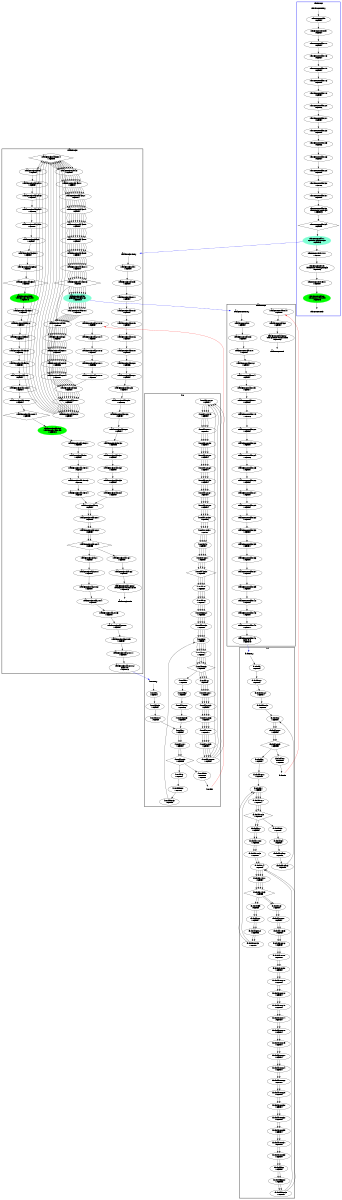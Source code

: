 digraph "CFG" {
fontsize=10;
orientation="portrait";
rankdir="TB";
size="10,8";
fwd__bb2 [fontsize=10, label="\"fwd__bb2\"\nWCET=4", width="0.01"];
fwd__bb11 [fontsize=10, label="\"fwd__bb11\"\nWCET=4", width="0.01"];
fwd__bb59 [fontsize=10, label="\"fwd__bb59\"\nWCET=0", width="0.01"];
fwd__bb63 [fontsize=10, label="\"fwd__bb63\"\nWCET=0", width="0.01"];
fwd__bb__13 [fontsize=10, label="\"fwd__bb__13\"\nWCET=0", width="0.01"];
fwd__bb [fontsize=10, label="\"fwd__bb\"\nWCET=4", width="0.01"];
fwd__bb18__18 [fontsize=10, label="\"fwd__bb18__18\"\nWCET=4", width="0.01"];
fwd__bb64 [fontsize=10, label="\"fwd__bb64\"\nWCET=4", width="0.01"];
fwd__bb__7 [fontsize=10, label="\"fwd__bb__7\"\nWCET=4", width="0.01"];
fwd__bb6__1 [fontsize=10, label="\"fwd__bb6__1\"\nWCET=0", width="0.01"];
fwd__bb56__3 [fontsize=10, label="\"fwd__bb56__3\"\nWCET=0", width="0.01"];
fwd__bb2__1 [fontsize=10, label="\"fwd__bb2__1\"\nWCET=4", width="0.01"];
fwd__bb7__1 [fontsize=10, label="\"fwd__bb7__1\"\nWCET=4", width="0.01"];
fwd__bb60__3 [fontsize=10, label="\"fwd__bb60__3\"\nWCET=0", width="0.01"];
fwd__bb64__2 [fontsize=10, label="\"fwd__bb64__2\"\nWCET=6", width="0.01"];
fwd__bb18__37 [fontsize=10, label="\"fwd__bb18__37\"\nWCET=17", width="0.01"];
fwd__bb18__38 [fontsize=10, label="\"fwd__bb18__38\"\nWCET=0", width="0.01"];
fwd__bb18__1 [fontsize=10, label="\"fwd__bb18__1\"\nWCET=4", width="0.01"];
fwd__bb18__12 [fontsize=10, label="\"fwd__bb18__12\"\nWCET=4", width="0.01"];
fwd__bb56 [fontsize=10, label="\"fwd__bb56\"\nWCET=4", width="0.01"];
fwd__bb18__26 [fontsize=10, label="\"fwd__bb18__26\"\nWCET=17", width="0.01"];
fwd__bb18__10 [fontsize=10, label="\"fwd__bb18__10\"\nWCET=4", width="0.01"];
fwd__bb18__21 [fontsize=10, label="\"fwd__bb18__21\"\nWCET=4", width="0.01"];
fwd__bb6 [fontsize=10, label="\"fwd__bb6\"\nWCET=4", width="0.01"];
fwd__bb18__29 [fontsize=10, label="\"fwd__bb18__29\"\nWCET=4", width="0.01"];
fwd__bb18__32 [fontsize=10, label="\"fwd__bb18__32\"\nWCET=4", width="0.01"];
fwd__bb18__6 [fontsize=10, label="\"fwd__bb18__6\"\nWCET=4", width="0.01"];
fwd__bb18__35 [fontsize=10, label="\"fwd__bb18__35\"\nWCET=4", width="0.01"];
fwd__bb14 [fontsize=10, label="\"fwd__bb14\"\nWCET=4", width="0.01"];
fwd__bb18__30 [fontsize=10, label="\"fwd__bb18__30\"\nWCET=4", width="0.01"];
fwd__bb67 [fontsize=10, label="\"fwd__bb67\"\nRETURN\nWCET=0", width="0.01"];
fwd_exit [color="white", fontsize=10, label="fwd_exit", width="0.01"];
fwd__bb11__2 [fontsize=10, label="\"fwd__bb11__2\"\nWCET=6", width="0.01"];
fwd__bb18__3 [fontsize=10, label="\"fwd__bb18__3\"\nWCET=4", width="0.01"];
fwd__bb18__24 [fontsize=10, label="\"fwd__bb18__24\"\nWCET=4", width="0.01"];
fwd__bb18 [fontsize=10, label="\"fwd__bb18\"\nWCET=4", width="0.01"];
fwd__bb__12 [fontsize=10, label="\"fwd__bb__12\"\nWCET=4", width="0.01"];
fwd__bb7__3 [fontsize=10, label="\"fwd__bb7__3\"\nWCET=5", shape=diamond, width="0.01"];
fwd__bb18__9 [fontsize=10, label="\"fwd__bb18__9\"\nWCET=4", width="0.01"];
fwd__bb14__3 [fontsize=10, label="\"fwd__bb14__3\"\nWCET=5", shape=diamond, width="0.01"];
fwd__bb18__17 [fontsize=10, label="\"fwd__bb18__17\"\nWCET=17", width="0.01"];
fwd__bb56__2 [fontsize=10, label="\"fwd__bb56__2\"\nWCET=6", width="0.01"];
fwd__bb64__3 [fontsize=10, label="\"fwd__bb64__3\"\nWCET=0", width="0.01"];
fwd__bb7 [fontsize=10, label="\"fwd__bb7\"\nWCET=4", width="0.01"];
fwd_entry [color="white", fontsize=10, height="0.01", label="fwd_entry", width="0.01"];
fwd__bb18__19 [fontsize=10, label="\"fwd__bb18__19\"\nWCET=4", width="0.01"];
fwd__bb11__3 [fontsize=10, label="\"fwd__bb11__3\"\nWCET=0", width="0.01"];
fwd__bb60 [fontsize=10, label="\"fwd__bb60\"\nWCET=4", width="0.01"];
fwd__bb60__2 [fontsize=10, label="\"fwd__bb60__2\"\nWCET=6", width="0.01"];
fwd__bb18__15 [fontsize=10, label="\"fwd__bb18__15\"\nWCET=4", width="0.01"];
fwd__bb18__8 [fontsize=10, label="\"fwd__bb18__8\"\nWCET=17", width="0.01"];
fwd__bb2__3 [fontsize=10, label="\"fwd__bb2__3\"\nWCET=5", shape=diamond, width="0.01"];
fwd__bb14__1 [fontsize=10, label="\"fwd__bb14__1\"\nWCET=4", width="0.01"];
_taskFunc3___bb156 [color=green, fontsize=10, label="_taskFunc3___bb156\n(_taskFunc3_)taskwait\nWCET=13", style=filled, width="0.01"];
_taskFunc3___bb21__17 [fontsize=10, label="\"_taskFunc3___bb21__17\"\nWCET=6", width="0.01"];
_taskFunc3___bb157__1 [fontsize=10, label="\"_taskFunc3___bb157__1\"\nWCET=4", width="0.01"];
_taskFunc3___bb100__2 [fontsize=10, label="\"_taskFunc3___bb100__2\"\nWCET=4", width="0.01"];
_taskFunc3___bb38__4 [fontsize=10, label="\"_taskFunc3___bb38__4\"\nWCET=5", shape=diamond, width="0.01"];
_taskFunc3___bb43__5 [fontsize=10, label="\"_taskFunc3___bb43__5\"\nWCET=4", width="0.01"];
_taskFunc3___bb38__2 [fontsize=10, label="\"_taskFunc3___bb38__2\"\nWCET=4", width="0.01"];
_taskFunc3___bb95__2 [fontsize=10, label="\"_taskFunc3___bb95__2\"\nWCET=4", width="0.01"];
_taskFunc3___bb__34 [fontsize=10, label="\"_taskFunc3___bb__34\"\nWCET=0", width="0.01"];
_taskFunc3___bb43__13 [fontsize=10, label="\"_taskFunc3___bb43__13\"\nWCET=5", shape=diamond, width="0.01"];
_taskFunc3___bb64__3 [fontsize=10, label="\"_taskFunc3___bb64__3\"\nWCET=4", width="0.01"];
_taskFunc3___bb162__2 [fontsize=10, label="_taskFunc3___bb162__2\n(_taskFunc3_)taskenv_free\nWCET=13", width="0.01"];
_taskFunc3___bb100 [fontsize=10, label="\"_taskFunc3___bb100\"\nWCET=4", width="0.01"];
_taskFunc3___bb43__11 [fontsize=10, label="\"_taskFunc3___bb43__11\"\nWCET=17", width="0.01"];
_taskFunc3___bb__18 [fontsize=10, label="\"_taskFunc3___bb__18\"\nWCET=4", width="0.01"];
_taskFunc3___bb__15 [fontsize=10, label="\"_taskFunc3___bb__15\"\nWCET=4", width="0.01"];
_taskFunc3__entry [color="white", fontsize=10, height="0.01", label="_taskFunc3__entry", width="0.01"];
_taskFunc3___bb16 [fontsize=10, label="\"_taskFunc3___bb16\"\nWCET=4", width="0.01"];
_taskFunc3___bb57 [color=aquamarine, fontsize=10, label="_taskFunc3___bb57\nCREATE _taskFunc0_\nWCET=13", style=filled, width="0.01"];
_taskFunc3___bb43__2 [fontsize=10, label="\"_taskFunc3___bb43__2\"\nWCET=4", width="0.01"];
_taskFunc3___bb__9 [fontsize=10, label="\"_taskFunc3___bb__9\"\nWCET=4", width="0.01"];
_taskFunc3___bb21__8 [fontsize=10, label="\"_taskFunc3___bb21__8\"\nWCET=4", width="0.01"];
_taskFunc3___bb69__1 [fontsize=10, label="\"_taskFunc3___bb69__1\"\nWCET=4", width="0.01"];
_taskFunc3___bb21__1 [fontsize=10, label="\"_taskFunc3___bb21__1\"\nWCET=4", width="0.01"];
_taskFunc3___bb16__1 [fontsize=10, label="\"_taskFunc3___bb16__1\"\nWCET=4", width="0.01"];
_taskFunc3___bb100__1 [fontsize=10, label="\"_taskFunc3___bb100__1\"\nWCET=4", width="0.01"];
_taskFunc3___bb [fontsize=10, label="\"_taskFunc3___bb\"\nWCET=4", width="0.01"];
_taskFunc3___bb60__3 [fontsize=10, label="\"_taskFunc3___bb60__3\"\nWCET=6", width="0.01"];
_taskFunc3___bb157__3 [fontsize=10, label="\"_taskFunc3___bb157__3\"\nWCET=6", width="0.01"];
_taskFunc3___bb95__1 [fontsize=10, label="\"_taskFunc3___bb95__1\"\nWCET=4", width="0.01"];
_taskFunc3___bb__32 [fontsize=10, label="\"_taskFunc3___bb__32\"\nWCET=4", width="0.01"];
_taskFunc3___bb156__1 [fontsize=10, label="\"_taskFunc3___bb156__1\"\nWCET=0", width="0.01"];
_taskFunc3___bb__30 [fontsize=10, label="\"_taskFunc3___bb__30\"\nWCET=6", width="0.01"];
_taskFunc3___bb__25 [fontsize=10, label="\"_taskFunc3___bb__25\"\nWCET=6", width="0.01"];
_taskFunc3___bb21__12 [fontsize=10, label="_taskFunc3___bb21__12\nCALL lu0\nWCET=13", width="0.01"];
_taskFunc3___bb69 [fontsize=10, label="\"_taskFunc3___bb69\"\nWCET=4", width="0.01"];
_taskFunc3___bb16__2 [fontsize=10, label="\"_taskFunc3___bb16__2\"\nWCET=4", width="0.01"];
_taskFunc3___bb__11 [fontsize=10, label="\"_taskFunc3___bb__11\"\nWCET=4", width="0.01"];
_taskFunc3___bb__16 [fontsize=10, label="\"_taskFunc3___bb__16\"\nWCET=4", width="0.01"];
_taskFunc3___bb43__1 [fontsize=10, label="\"_taskFunc3___bb43__1\"\nWCET=4", width="0.01"];
_taskFunc3___bb43__9 [fontsize=10, label="\"_taskFunc3___bb43__9\"\nWCET=4", width="0.01"];
_taskFunc3__exit [color="white", fontsize=10, label="_taskFunc3__exit", width="0.01"];
_taskFunc3___bb60__4 [fontsize=10, label="\"_taskFunc3___bb60__4\"\nWCET=0", width="0.01"];
_taskFunc3___bb64__1 [fontsize=10, label="\"_taskFunc3___bb64__1\"\nWCET=4", width="0.01"];
_taskFunc3___bb60 [fontsize=10, label="\"_taskFunc3___bb60\"\nWCET=4", width="0.01"];
_taskFunc3___bb21__16 [fontsize=10, label="\"_taskFunc3___bb21__16\"\nWCET=4", width="0.01"];
_taskFunc3___bb95__6 [fontsize=10, label="\"_taskFunc3___bb95__6\"\nWCET=0", width="0.01"];
_taskFunc3___bb64__5 [fontsize=10, label="\"_taskFunc3___bb64__5\"\nWCET=0", width="0.01"];
_taskFunc3___bb95 [color=green, fontsize=10, label="_taskFunc3___bb95\n(_taskFunc3_)taskwait\nWCET=13", style=filled, width="0.01"];
_taskFunc3___bb43__8 [fontsize=10, label="\"_taskFunc3___bb43__8\"\nWCET=4", width="0.01"];
_taskFunc3___bb59 [fontsize=10, label="\"_taskFunc3___bb59\"\nWCET=0", width="0.01"];
_taskFunc3___bb__31 [fontsize=10, label="\"_taskFunc3___bb__31\"\nWCET=4", width="0.01"];
_taskFunc3___bb21__18 [fontsize=10, label="\"_taskFunc3___bb21__18\"\nWCET=0", width="0.01"];
_taskFunc3___bb16__4 [fontsize=10, label="\"_taskFunc3___bb16__4\"\nWCET=5", shape=diamond, width="0.01"];
_taskFunc3___bb21__4 [fontsize=10, label="\"_taskFunc3___bb21__4\"\nWCET=4", width="0.01"];
_taskFunc3___bb__26 [fontsize=10, label="\"_taskFunc3___bb__26\"\nWCET=4", width="0.01"];
_taskFunc3___bb69__4 [fontsize=10, label="\"_taskFunc3___bb69__4\"\nWCET=5", shape=diamond, width="0.01"];
_taskFunc3___bb__28 [fontsize=10, label="\"_taskFunc3___bb__28\"\nWCET=4", width="0.01"];
_taskFunc3___bb__23 [fontsize=10, label="\"_taskFunc3___bb__23\"\nWCET=4", width="0.01"];
_taskFunc3___bb21__14 [fontsize=10, label="\"_taskFunc3___bb21__14\"\nWCET=4", width="0.01"];
_taskFunc3___bb__33 [fontsize=10, label="\"_taskFunc3___bb__33\"\nWCET=4", width="0.01"];
_taskFunc3___bb95__4 [fontsize=10, label="\"_taskFunc3___bb95__4\"\nWCET=4", width="0.01"];
_taskFunc3___bb21__5 [fontsize=10, label="\"_taskFunc3___bb21__5\"\nWCET=4", width="0.01"];
_taskFunc3___bb43__4 [fontsize=10, label="\"_taskFunc3___bb43__4\"\nWCET=4", width="0.01"];
_taskFunc3___bb95__5 [fontsize=10, label="\"_taskFunc3___bb95__5\"\nWCET=6", width="0.01"];
_taskFunc3___bb21__2 [fontsize=10, label="\"_taskFunc3___bb21__2\"\nWCET=4", width="0.01"];
_taskFunc3___bb69__2 [fontsize=10, label="\"_taskFunc3___bb69__2\"\nWCET=4", width="0.01"];
_taskFunc3___bb157 [fontsize=10, label="\"_taskFunc3___bb157\"\nWCET=4", width="0.01"];
_taskFunc3___bb21__13 [fontsize=10, label="\"_taskFunc3___bb21__13\"\nWCET=4", width="0.01"];
_taskFunc3___bb__13 [fontsize=10, label="\"_taskFunc3___bb__13\"\nWCET=4", width="0.01"];
_taskFunc3___bb__21 [fontsize=10, label="\"_taskFunc3___bb__21\"\nWCET=4", width="0.01"];
_taskFunc3___bb64__4 [fontsize=10, label="\"_taskFunc3___bb64__4\"\nWCET=6", width="0.01"];
_taskFunc3___bb64 [fontsize=10, label="\"_taskFunc3___bb64\"\nWCET=4", width="0.01"];
_taskFunc3___bb57__1 [fontsize=10, label="\"_taskFunc3___bb57__1\"\nWCET=0", width="0.01"];
_taskFunc3___bb21 [fontsize=10, label="\"_taskFunc3___bb21\"\nWCET=4", width="0.01"];
_taskFunc3___bb38__1 [fontsize=10, label="\"_taskFunc3___bb38__1\"\nWCET=4", width="0.01"];
_taskFunc3___bb38 [fontsize=10, label="\"_taskFunc3___bb38\"\nWCET=4", width="0.01"];
_taskFunc3___bb162 [fontsize=10, label="\"_taskFunc3___bb162\"\nWCET=4", width="0.01"];
_taskFunc3___bb21__11 [fontsize=10, label="\"_taskFunc3___bb21__11\"\nWCET=17", width="0.01"];
_taskFunc3___bb__20 [fontsize=10, label="\"_taskFunc3___bb__20\"\nWCET=6", width="0.01"];
_taskFunc3___bb43 [fontsize=10, label="\"_taskFunc3___bb43\"\nWCET=4", width="0.01"];
_taskFunc3___bb60__1 [fontsize=10, label="\"_taskFunc3___bb60__1\"\nWCET=4", width="0.01"];
_taskFunc3___bb161 [fontsize=10, label="\"_taskFunc3___bb161\"\nWCET=0", width="0.01"];
_taskFunc3___bb21__9 [fontsize=10, label="\"_taskFunc3___bb21__9\"\nWCET=4", width="0.01"];
_taskFunc3___bb157__4 [fontsize=10, label="\"_taskFunc3___bb157__4\"\nWCET=0", width="0.01"];
_taskFunc3___bb100__4 [fontsize=10, label="\"_taskFunc3___bb100__4\"\nWCET=5", shape=diamond, width="0.01"];
lu0__bb12__12 [fontsize=10, label="\"lu0__bb12__12\"\nWCET=4", width="0.01"];
lu0__bb12__9 [fontsize=10, label="\"lu0__bb12__9\"\nWCET=4", width="0.01"];
lu0__bb5__3 [fontsize=10, label="\"lu0__bb5__3\"\nWCET=0", width="0.01"];
lu0__bb12__22 [fontsize=10, label="\"lu0__bb12__22\"\nWCET=4", width="0.01"];
lu0__bb91 [fontsize=10, label="\"lu0__bb91\"\nWCET=0", width="0.01"];
lu0_exit [color="white", fontsize=10, label="lu0_exit", width="0.01"];
lu0__bb8 [fontsize=10, label="\"lu0__bb8\"\nWCET=4", width="0.01"];
lu0__bb12__15 [fontsize=10, label="\"lu0__bb12__15\"\nWCET=4", width="0.01"];
lu0__bb12__8 [fontsize=10, label="\"lu0__bb12__8\"\nWCET=17", width="0.01"];
lu0__bb12__31 [fontsize=10, label="\"lu0__bb12__31\"\nWCET=0", width="0.01"];
lu0__bb88__3 [fontsize=10, label="\"lu0__bb88__3\"\nWCET=0", width="0.01"];
lu0__bb5 [fontsize=10, label="\"lu0__bb5\"\nWCET=4", width="0.01"];
lu0__bb__9 [fontsize=10, label="\"lu0__bb__9\"\nWCET=4", width="0.01"];
lu0__bb42__1 [fontsize=10, label="\"lu0__bb42__1\"\nWCET=4", width="0.01"];
lu0__bb87 [fontsize=10, label="\"lu0__bb87\"\nWCET=0", width="0.01"];
lu0__bb12__10 [fontsize=10, label="\"lu0__bb12__10\"\nWCET=4", width="0.01"];
lu0__bb12__19 [fontsize=10, label="\"lu0__bb12__19\"\nWCET=4", width="0.01"];
lu0__bb [fontsize=10, label="\"lu0__bb\"\nWCET=4", width="0.01"];
lu0__bb8__1 [fontsize=10, label="\"lu0__bb8__1\"\nWCET=4", width="0.01"];
lu0__bb92__3 [fontsize=10, label="\"lu0__bb92__3\"\nWCET=0", width="0.01"];
lu0_entry [color="white", fontsize=10, height="0.01", label="lu0_entry", width="0.01"];
lu0__bb12__3 [fontsize=10, label="\"lu0__bb12__3\"\nWCET=4", width="0.01"];
lu0__bb42 [fontsize=10, label="\"lu0__bb42\"\nWCET=4", width="0.01"];
lu0__bb1 [fontsize=10, label="\"lu0__bb1\"\nWCET=4", width="0.01"];
lu0__bb1__3 [fontsize=10, label="\"lu0__bb1__3\"\nWCET=5", shape=diamond, width="0.01"];
lu0__bb12__30 [fontsize=10, label="\"lu0__bb12__30\"\nWCET=6", width="0.01"];
lu0__bb12 [fontsize=10, label="\"lu0__bb12\"\nWCET=4", width="0.01"];
lu0__bb95 [fontsize=10, label="\"lu0__bb95\"\nRETURN\nWCET=0", width="0.01"];
lu0__bb92 [fontsize=10, label="\"lu0__bb92\"\nWCET=4", width="0.01"];
lu0__bb5__2 [fontsize=10, label="\"lu0__bb5__2\"\nWCET=6", width="0.01"];
lu0__bb1__1 [fontsize=10, label="\"lu0__bb1__1\"\nWCET=4", width="0.01"];
lu0__bb12__25 [fontsize=10, label="\"lu0__bb12__25\"\nWCET=4", width="0.01"];
lu0__bb88__2 [fontsize=10, label="\"lu0__bb88__2\"\nWCET=6", width="0.01"];
lu0__bb42__3 [fontsize=10, label="\"lu0__bb42__3\"\nWCET=5", shape=diamond, width="0.01"];
lu0__bb8__3 [fontsize=10, label="\"lu0__bb8__3\"\nWCET=5", shape=diamond, width="0.01"];
lu0__bb12__17 [fontsize=10, label="\"lu0__bb12__17\"\nWCET=17", width="0.01"];
lu0__bb__10 [fontsize=10, label="\"lu0__bb__10\"\nWCET=0", width="0.01"];
lu0__bb12__28 [fontsize=10, label="\"lu0__bb12__28\"\nWCET=4", width="0.01"];
lu0__bb12__20 [fontsize=10, label="\"lu0__bb12__20\"\nWCET=4", width="0.01"];
lu0__bb12__6 [fontsize=10, label="\"lu0__bb12__6\"\nWCET=4", width="0.01"];
lu0__bb12__27 [fontsize=10, label="\"lu0__bb12__27\"\nWCET=17", width="0.01"];
lu0__bb88 [fontsize=10, label="\"lu0__bb88\"\nWCET=4", width="0.01"];
lu0__bb92__2 [fontsize=10, label="\"lu0__bb92__2\"\nWCET=6", width="0.01"];
lu0__bb12__1 [fontsize=10, label="\"lu0__bb12__1\"\nWCET=4", width="0.01"];
_taskFunc0___bb__22 [fontsize=10, label="\"_taskFunc0___bb__22\"\nWCET=4", width="0.01"];
_taskFunc0___bb [fontsize=10, label="\"_taskFunc0___bb\"\nWCET=4", width="0.01"];
_taskFunc0___bb__8 [fontsize=10, label="\"_taskFunc0___bb__8\"\nWCET=4", width="0.01"];
_taskFunc0___bb__46 [fontsize=10, label="_taskFunc0___bb__46\nCALL fwd\nWCET=13", width="0.01"];
_taskFunc0___bb__33 [fontsize=10, label="\"_taskFunc0___bb__33\"\nWCET=4", width="0.01"];
_taskFunc0___bb__27 [fontsize=10, label="\"_taskFunc0___bb__27\"\nWCET=4", width="0.01"];
_taskFunc0___bb__35 [fontsize=10, label="\"_taskFunc0___bb__35\"\nWCET=17", width="0.01"];
_taskFunc0___bb__14 [fontsize=10, label="\"_taskFunc0___bb__14\"\nWCET=4", width="0.01"];
_taskFunc0___bb__36 [fontsize=10, label="\"_taskFunc0___bb__36\"\nWCET=4", width="0.01"];
_taskFunc0___bb__47 [fontsize=10, label="\"_taskFunc0___bb__47\"\nWCET=0", width="0.01"];
_taskFunc0___bb__39 [fontsize=10, label="\"_taskFunc0___bb__39\"\nWCET=4", width="0.01"];
_taskFunc0___bb32__2 [fontsize=10, label="_taskFunc0___bb32__2\n(_taskFunc0_)taskenv_free\nWCET=13", width="0.01"];
_taskFunc0___bb__43 [fontsize=10, label="\"_taskFunc0___bb__43\"\nWCET=4", width="0.01"];
_taskFunc0___bb__37 [fontsize=10, label="\"_taskFunc0___bb__37\"\nWCET=4", width="0.01"];
_taskFunc0___bb__20 [fontsize=10, label="\"_taskFunc0___bb__20\"\nWCET=4", width="0.01"];
_taskFunc0___bb__32 [fontsize=10, label="\"_taskFunc0___bb__32\"\nWCET=4", width="0.01"];
_taskFunc0___bb__26 [fontsize=10, label="\"_taskFunc0___bb__26\"\nWCET=4", width="0.01"];
_taskFunc0___bb__29 [fontsize=10, label="\"_taskFunc0___bb__29\"\nWCET=4", width="0.01"];
_taskFunc0___bb__15 [fontsize=10, label="\"_taskFunc0___bb__15\"\nWCET=4", width="0.01"];
_taskFunc0___bb__17 [fontsize=10, label="\"_taskFunc0___bb__17\"\nWCET=4", width="0.01"];
_taskFunc0___bb__19 [fontsize=10, label="\"_taskFunc0___bb__19\"\nWCET=6", width="0.01"];
_taskFunc0___bb__12 [fontsize=10, label="\"_taskFunc0___bb__12\"\nWCET=4", width="0.01"];
_taskFunc0___bb__25 [fontsize=10, label="\"_taskFunc0___bb__25\"\nWCET=4", width="0.01"];
_taskFunc0___bb__42 [fontsize=10, label="\"_taskFunc0___bb__42\"\nWCET=4", width="0.01"];
_taskFunc0___bb__45 [fontsize=10, label="\"_taskFunc0___bb__45\"\nWCET=17", width="0.01"];
_taskFunc0__exit [color="white", fontsize=10, label="_taskFunc0__exit", width="0.01"];
_taskFunc0__entry [color="white", fontsize=10, height="0.01", label="_taskFunc0__entry", width="0.01"];
_taskFunc0___bb__24 [fontsize=10, label="\"_taskFunc0___bb__24\"\nWCET=6", width="0.01"];
_taskFunc0___bb32 [fontsize=10, label="\"_taskFunc0___bb32\"\nWCET=4", width="0.01"];
_taskFunc0___bb__10 [fontsize=10, label="\"_taskFunc0___bb__10\"\nWCET=4", width="0.01"];
_thrFunc0___bb__30 [fontsize=10, label="\"_thrFunc0___bb__30\"\nWCET=6", width="0.01"];
_thrFunc0___bb__28 [fontsize=10, label="\"_thrFunc0___bb__28\"\nWCET=4", width="0.01"];
_thrFunc0___bb__13 [fontsize=10, label="\"_thrFunc0___bb__13\"\nWCET=4", width="0.01"];
_thrFunc0___bb__18 [fontsize=10, label="\"_thrFunc0___bb__18\"\nWCET=4", width="0.01"];
_thrFunc0___bb__23 [fontsize=10, label="\"_thrFunc0___bb__23\"\nWCET=4", width="0.01"];
_thrFunc0___bb19__1 [fontsize=10, label="\"_thrFunc0___bb19__1\"\nWCET=0", width="0.01"];
_thrFunc0___bb [fontsize=10, label="\"_thrFunc0___bb\"\nWCET=4", width="0.01"];
_thrFunc0__entry [color="white", fontsize=10, height="0.01", label="_thrFunc0__entry", width="0.01"];
_thrFunc0___bb__34 [fontsize=10, label="\"_thrFunc0___bb__34\"\nWCET=5", shape=diamond, width="0.01"];
_thrFunc0___bb__20 [fontsize=10, label="\"_thrFunc0___bb__20\"\nWCET=6", width="0.01"];
_thrFunc0___bb__21 [fontsize=10, label="\"_thrFunc0___bb__21\"\nWCET=4", width="0.01"];
_thrFunc0___bb__9 [fontsize=10, label="\"_thrFunc0___bb__9\"\nWCET=4", width="0.01"];
_thrFunc0___bb17 [color=aquamarine, fontsize=10, label="_thrFunc0___bb17\nCREATE _taskFunc3_\nWCET=13", style=filled, width="0.01"];
_thrFunc0___bb__16 [fontsize=10, label="\"_thrFunc0___bb__16\"\nWCET=4", width="0.01"];
_thrFunc0___bb17__1 [fontsize=10, label="\"_thrFunc0___bb17__1\"\nWCET=0", width="0.01"];
_thrFunc0___bb__32 [fontsize=10, label="_thrFunc0___bb__32\n(_thrFunc0_)mysingle\nWCET=13", width="0.01"];
_thrFunc0___bb__31 [fontsize=10, label="\"_thrFunc0___bb__31\"\nWCET=4", width="0.01"];
_thrFunc0__exit [color="white", fontsize=10, label="_thrFunc0__exit", width="0.01"];
_thrFunc0___bb__26 [fontsize=10, label="\"_thrFunc0___bb__26\"\nWCET=4", width="0.01"];
_thrFunc0___bb20 [color=green, fontsize=10, label="_thrFunc0___bb20\n(_thrFunc0_)taskwait\nWCET=13", style=filled, width="0.01"];
_thrFunc0___bb__11 [fontsize=10, label="\"_thrFunc0___bb__11\"\nWCET=4", width="0.01"];
_thrFunc0___bb19 [fontsize=10, label="_thrFunc0___bb19\n(_thrFunc0_)leaving_single\nWCET=13", width="0.01"];
_thrFunc0___bb__25 [fontsize=10, label="\"_thrFunc0___bb__25\"\nWCET=6", width="0.01"];
_thrFunc0___bb__15 [fontsize=10, label="\"_thrFunc0___bb__15\"\nWCET=4", width="0.01"];
fwd__bb2 -> fwd__bb2__1  [key=0];
fwd__bb2 -> fwd__bb2__1  [key=1];
fwd__bb11 -> fwd__bb11__2  [key=0];
fwd__bb11 -> fwd__bb11__2  [key=1];
fwd__bb59 -> fwd__bb60  [key=0];
fwd__bb59 -> fwd__bb60  [key=1];
fwd__bb63 -> fwd__bb64  [key=0];
fwd__bb__13 -> fwd__bb2  [key=0];
fwd__bb -> fwd__bb__7  [key=0];
fwd__bb18__18 -> fwd__bb18__19  [key=0];
fwd__bb18__18 -> fwd__bb18__19  [key=1];
fwd__bb64 -> fwd__bb64__2  [key=0];
fwd__bb__7 -> fwd__bb__12  [key=0];
fwd__bb6__1 -> fwd__bb7  [key=0];
fwd__bb56__3 -> fwd__bb14  [key=0];
fwd__bb56__3 -> fwd__bb14  [key=1];
fwd__bb2__1 -> fwd__bb2__3  [key=0];
fwd__bb2__1 -> fwd__bb2__3  [key=1];
fwd__bb7__1 -> fwd__bb7__3  [key=0];
fwd__bb7__1 -> fwd__bb7__3  [key=1];
fwd__bb7__1 -> fwd__bb7__3  [key=2];
fwd__bb60__3 -> fwd__bb7  [key=0];
fwd__bb60__3 -> fwd__bb7  [key=1];
fwd__bb64__2 -> fwd__bb64__3  [key=0];
fwd__bb18__37 -> fwd__bb18__38  [key=0];
fwd__bb18__37 -> fwd__bb18__38  [key=1];
fwd__bb18__38 -> fwd__bb56  [key=0];
fwd__bb18__38 -> fwd__bb56  [key=1];
fwd__bb18__1 -> fwd__bb18__3  [key=0];
fwd__bb18__1 -> fwd__bb18__3  [key=1];
fwd__bb18__12 -> fwd__bb18__15  [key=0];
fwd__bb18__12 -> fwd__bb18__15  [key=1];
fwd__bb56 -> fwd__bb56__2  [key=0];
fwd__bb56 -> fwd__bb56__2  [key=1];
fwd__bb18__26 -> fwd__bb18__29  [key=0];
fwd__bb18__26 -> fwd__bb18__29  [key=1];
fwd__bb18__10 -> fwd__bb18__12  [key=0];
fwd__bb18__10 -> fwd__bb18__12  [key=1];
fwd__bb18__21 -> fwd__bb18__24  [key=0];
fwd__bb18__21 -> fwd__bb18__24  [key=1];
fwd__bb6 -> fwd__bb6__1  [key=0];
fwd__bb18__29 -> fwd__bb18__30  [key=0];
fwd__bb18__29 -> fwd__bb18__30  [key=1];
fwd__bb18__32 -> fwd__bb18__35  [key=0];
fwd__bb18__32 -> fwd__bb18__35  [key=1];
fwd__bb18__6 -> fwd__bb18__8  [key=0];
fwd__bb18__6 -> fwd__bb18__8  [key=1];
fwd__bb18__35 -> fwd__bb18__37  [key=0];
fwd__bb18__35 -> fwd__bb18__37  [key=1];
fwd__bb14 -> fwd__bb14__1  [key=0];
fwd__bb14 -> fwd__bb14__1  [key=1];
fwd__bb14 -> fwd__bb14__1  [key=2];
fwd__bb14 -> fwd__bb14__1  [key=3];
fwd__bb18__30 -> fwd__bb18__32  [key=0];
fwd__bb18__30 -> fwd__bb18__32  [key=1];
fwd__bb67 -> fwd_exit  [key=0];
fwd_exit -> _taskFunc0___bb__47  [color=red, key=0];
fwd__bb11__2 -> fwd__bb11__3  [key=0];
fwd__bb11__2 -> fwd__bb11__3  [key=1];
fwd__bb18__3 -> fwd__bb18__6  [key=0];
fwd__bb18__3 -> fwd__bb18__6  [key=1];
fwd__bb18__24 -> fwd__bb18__26  [key=0];
fwd__bb18__24 -> fwd__bb18__26  [key=1];
fwd__bb18 -> fwd__bb18__1  [key=0];
fwd__bb18 -> fwd__bb18__1  [key=1];
fwd__bb__12 -> fwd__bb__13  [key=0];
fwd__bb7__3 -> fwd__bb11  [key=0];
fwd__bb7__3 -> fwd__bb11  [key=1];
fwd__bb7__3 -> fwd__bb63  [key=0];
fwd__bb18__9 -> fwd__bb18__10  [key=0];
fwd__bb18__9 -> fwd__bb18__10  [key=1];
fwd__bb14__3 -> fwd__bb18  [key=0];
fwd__bb14__3 -> fwd__bb18  [key=1];
fwd__bb14__3 -> fwd__bb59  [key=0];
fwd__bb14__3 -> fwd__bb59  [key=1];
fwd__bb18__17 -> fwd__bb18__18  [key=0];
fwd__bb18__17 -> fwd__bb18__18  [key=1];
fwd__bb56__2 -> fwd__bb56__3  [key=0];
fwd__bb56__2 -> fwd__bb56__3  [key=1];
fwd__bb64__3 -> fwd__bb2  [key=0];
fwd__bb7 -> fwd__bb7__1  [key=0];
fwd__bb7 -> fwd__bb7__1  [key=1];
fwd__bb7 -> fwd__bb7__1  [key=2];
fwd_entry -> fwd__bb  [key=0];
fwd__bb18__19 -> fwd__bb18__21  [key=0];
fwd__bb18__19 -> fwd__bb18__21  [key=1];
fwd__bb11__3 -> fwd__bb14  [key=0];
fwd__bb11__3 -> fwd__bb14  [key=1];
fwd__bb60 -> fwd__bb60__2  [key=0];
fwd__bb60 -> fwd__bb60__2  [key=1];
fwd__bb60__2 -> fwd__bb60__3  [key=0];
fwd__bb60__2 -> fwd__bb60__3  [key=1];
fwd__bb18__15 -> fwd__bb18__17  [key=0];
fwd__bb18__15 -> fwd__bb18__17  [key=1];
fwd__bb18__8 -> fwd__bb18__9  [key=0];
fwd__bb18__8 -> fwd__bb18__9  [key=1];
fwd__bb2__3 -> fwd__bb6  [key=0];
fwd__bb2__3 -> fwd__bb67  [key=0];
fwd__bb14__1 -> fwd__bb14__3  [key=0];
fwd__bb14__1 -> fwd__bb14__3  [key=1];
fwd__bb14__1 -> fwd__bb14__3  [key=2];
fwd__bb14__1 -> fwd__bb14__3  [key=3];
_taskFunc3___bb156 -> _taskFunc3___bb156__1  [key=0];
_taskFunc3___bb21__17 -> _taskFunc3___bb21__18  [key=0];
_taskFunc3___bb157__1 -> _taskFunc3___bb157__3  [key=0];
_taskFunc3___bb100__2 -> _taskFunc3___bb100__4  [key=0];
_taskFunc3___bb38__4 -> _taskFunc3___bb43  [key=0];
_taskFunc3___bb38__4 -> _taskFunc3___bb43  [key=1];
_taskFunc3___bb38__4 -> _taskFunc3___bb43  [key=2];
_taskFunc3___bb38__4 -> _taskFunc3___bb43  [key=3];
_taskFunc3___bb38__4 -> _taskFunc3___bb43  [key=4];
_taskFunc3___bb38__4 -> _taskFunc3___bb43  [key=5];
_taskFunc3___bb38__4 -> _taskFunc3___bb43  [key=6];
_taskFunc3___bb38__4 -> _taskFunc3___bb43  [key=7];
_taskFunc3___bb38__4 -> _taskFunc3___bb43  [key=8];
_taskFunc3___bb38__4 -> _taskFunc3___bb43  [key=9];
_taskFunc3___bb38__4 -> _taskFunc3___bb64  [key=0];
_taskFunc3___bb43__5 -> _taskFunc3___bb43__8  [key=0];
_taskFunc3___bb43__5 -> _taskFunc3___bb43__8  [key=1];
_taskFunc3___bb43__5 -> _taskFunc3___bb43__8  [key=2];
_taskFunc3___bb43__5 -> _taskFunc3___bb43__8  [key=3];
_taskFunc3___bb43__5 -> _taskFunc3___bb43__8  [key=4];
_taskFunc3___bb43__5 -> _taskFunc3___bb43__8  [key=5];
_taskFunc3___bb43__5 -> _taskFunc3___bb43__8  [key=6];
_taskFunc3___bb43__5 -> _taskFunc3___bb43__8  [key=7];
_taskFunc3___bb43__5 -> _taskFunc3___bb43__8  [key=8];
_taskFunc3___bb43__5 -> _taskFunc3___bb43__8  [key=9];
_taskFunc3___bb38__2 -> _taskFunc3___bb38__4  [key=0];
_taskFunc3___bb38__2 -> _taskFunc3___bb38__4  [key=1];
_taskFunc3___bb38__2 -> _taskFunc3___bb38__4  [key=2];
_taskFunc3___bb38__2 -> _taskFunc3___bb38__4  [key=3];
_taskFunc3___bb38__2 -> _taskFunc3___bb38__4  [key=4];
_taskFunc3___bb38__2 -> _taskFunc3___bb38__4  [key=5];
_taskFunc3___bb38__2 -> _taskFunc3___bb38__4  [key=6];
_taskFunc3___bb38__2 -> _taskFunc3___bb38__4  [key=7];
_taskFunc3___bb38__2 -> _taskFunc3___bb38__4  [key=8];
_taskFunc3___bb38__2 -> _taskFunc3___bb38__4  [key=9];
_taskFunc3___bb38__2 -> _taskFunc3___bb38__4  [key=10];
_taskFunc3___bb95__2 -> _taskFunc3___bb95__4  [key=0];
_taskFunc3___bb__34 -> _taskFunc3___bb16  [key=0];
_taskFunc3___bb43__13 -> _taskFunc3___bb57  [key=0];
_taskFunc3___bb43__13 -> _taskFunc3___bb57  [key=1];
_taskFunc3___bb43__13 -> _taskFunc3___bb57  [key=2];
_taskFunc3___bb43__13 -> _taskFunc3___bb57  [key=3];
_taskFunc3___bb43__13 -> _taskFunc3___bb57  [key=4];
_taskFunc3___bb43__13 -> _taskFunc3___bb57  [key=5];
_taskFunc3___bb43__13 -> _taskFunc3___bb57  [key=6];
_taskFunc3___bb43__13 -> _taskFunc3___bb57  [key=7];
_taskFunc3___bb43__13 -> _taskFunc3___bb57  [key=8];
_taskFunc3___bb43__13 -> _taskFunc3___bb59  [key=0];
_taskFunc3___bb64__3 -> _taskFunc3___bb64__4  [key=0];
_taskFunc3___bb162__2 -> _taskFunc3__exit  [key=0];
_taskFunc3___bb100 -> _taskFunc3___bb100__1  [key=0];
_taskFunc3___bb43__11 -> _taskFunc3___bb43__13  [key=0];
_taskFunc3___bb43__11 -> _taskFunc3___bb43__13  [key=1];
_taskFunc3___bb43__11 -> _taskFunc3___bb43__13  [key=2];
_taskFunc3___bb43__11 -> _taskFunc3___bb43__13  [key=3];
_taskFunc3___bb43__11 -> _taskFunc3___bb43__13  [key=4];
_taskFunc3___bb43__11 -> _taskFunc3___bb43__13  [key=5];
_taskFunc3___bb43__11 -> _taskFunc3___bb43__13  [key=6];
_taskFunc3___bb43__11 -> _taskFunc3___bb43__13  [key=7];
_taskFunc3___bb43__11 -> _taskFunc3___bb43__13  [key=8];
_taskFunc3___bb43__11 -> _taskFunc3___bb43__13  [key=9];
_taskFunc3___bb__18 -> _taskFunc3___bb__20  [key=0];
_taskFunc3___bb__15 -> _taskFunc3___bb__16  [key=0];
_taskFunc3__entry -> _taskFunc3___bb  [key=0];
_taskFunc3___bb16 -> _taskFunc3___bb16__1  [key=0];
_taskFunc3___bb16 -> _taskFunc3___bb16__1  [key=1];
_taskFunc3___bb57 -> _taskFunc3___bb57__1  [key=0];
_taskFunc3___bb57 -> _taskFunc3___bb57__1  [key=1];
_taskFunc3___bb57 -> _taskFunc3___bb57__1  [key=2];
_taskFunc3___bb57 -> _taskFunc3___bb57__1  [key=3];
_taskFunc3___bb57 -> _taskFunc3___bb57__1  [key=4];
_taskFunc3___bb57 -> _taskFunc3___bb57__1  [key=5];
_taskFunc3___bb57 -> _taskFunc3___bb57__1  [key=6];
_taskFunc3___bb57 -> _taskFunc3___bb57__1  [key=7];
_taskFunc3___bb57 -> _taskFunc3___bb57__1  [key=8];
_taskFunc3___bb57 -> _taskFunc0__entry  [color=blue, key=0];
_taskFunc3___bb43__2 -> _taskFunc3___bb43__4  [key=0];
_taskFunc3___bb43__2 -> _taskFunc3___bb43__4  [key=1];
_taskFunc3___bb43__2 -> _taskFunc3___bb43__4  [key=2];
_taskFunc3___bb43__2 -> _taskFunc3___bb43__4  [key=3];
_taskFunc3___bb43__2 -> _taskFunc3___bb43__4  [key=4];
_taskFunc3___bb43__2 -> _taskFunc3___bb43__4  [key=5];
_taskFunc3___bb43__2 -> _taskFunc3___bb43__4  [key=6];
_taskFunc3___bb43__2 -> _taskFunc3___bb43__4  [key=7];
_taskFunc3___bb43__2 -> _taskFunc3___bb43__4  [key=8];
_taskFunc3___bb43__2 -> _taskFunc3___bb43__4  [key=9];
_taskFunc3___bb__9 -> _taskFunc3___bb__11  [key=0];
_taskFunc3___bb21__8 -> _taskFunc3___bb21__9  [key=0];
_taskFunc3___bb69__1 -> _taskFunc3___bb69__2  [key=0];
_taskFunc3___bb21__1 -> _taskFunc3___bb21__2  [key=0];
_taskFunc3___bb16__1 -> _taskFunc3___bb16__2  [key=0];
_taskFunc3___bb16__1 -> _taskFunc3___bb16__2  [key=1];
_taskFunc3___bb100__1 -> _taskFunc3___bb100__2  [key=0];
_taskFunc3___bb -> _taskFunc3___bb__9  [key=0];
_taskFunc3___bb60__3 -> _taskFunc3___bb60__4  [key=0];
_taskFunc3___bb60__3 -> _taskFunc3___bb60__4  [key=1];
_taskFunc3___bb60__3 -> _taskFunc3___bb60__4  [key=2];
_taskFunc3___bb60__3 -> _taskFunc3___bb60__4  [key=3];
_taskFunc3___bb60__3 -> _taskFunc3___bb60__4  [key=4];
_taskFunc3___bb60__3 -> _taskFunc3___bb60__4  [key=5];
_taskFunc3___bb60__3 -> _taskFunc3___bb60__4  [key=6];
_taskFunc3___bb60__3 -> _taskFunc3___bb60__4  [key=7];
_taskFunc3___bb60__3 -> _taskFunc3___bb60__4  [key=8];
_taskFunc3___bb60__3 -> _taskFunc3___bb60__4  [key=9];
_taskFunc3___bb157__3 -> _taskFunc3___bb157__4  [key=0];
_taskFunc3___bb95__1 -> _taskFunc3___bb95__2  [key=0];
_taskFunc3___bb__32 -> _taskFunc3___bb__33  [key=0];
_taskFunc3___bb156__1 -> _taskFunc3___bb157  [key=0];
_taskFunc3___bb__30 -> _taskFunc3___bb__31  [key=0];
_taskFunc3___bb__25 -> _taskFunc3___bb__26  [key=0];
_taskFunc3___bb21__12 -> lu0_entry  [color=blue, key=0];
_taskFunc3___bb69 -> _taskFunc3___bb69__1  [key=0];
_taskFunc3___bb16__2 -> _taskFunc3___bb16__4  [key=0];
_taskFunc3___bb16__2 -> _taskFunc3___bb16__4  [key=1];
_taskFunc3___bb__11 -> _taskFunc3___bb__13  [key=0];
_taskFunc3___bb__16 -> _taskFunc3___bb__18  [key=0];
_taskFunc3___bb43__1 -> _taskFunc3___bb43__2  [key=0];
_taskFunc3___bb43__1 -> _taskFunc3___bb43__2  [key=1];
_taskFunc3___bb43__1 -> _taskFunc3___bb43__2  [key=2];
_taskFunc3___bb43__1 -> _taskFunc3___bb43__2  [key=3];
_taskFunc3___bb43__1 -> _taskFunc3___bb43__2  [key=4];
_taskFunc3___bb43__1 -> _taskFunc3___bb43__2  [key=5];
_taskFunc3___bb43__1 -> _taskFunc3___bb43__2  [key=6];
_taskFunc3___bb43__1 -> _taskFunc3___bb43__2  [key=7];
_taskFunc3___bb43__1 -> _taskFunc3___bb43__2  [key=8];
_taskFunc3___bb43__1 -> _taskFunc3___bb43__2  [key=9];
_taskFunc3___bb43__9 -> _taskFunc3___bb43__11  [key=0];
_taskFunc3___bb43__9 -> _taskFunc3___bb43__11  [key=1];
_taskFunc3___bb43__9 -> _taskFunc3___bb43__11  [key=2];
_taskFunc3___bb43__9 -> _taskFunc3___bb43__11  [key=3];
_taskFunc3___bb43__9 -> _taskFunc3___bb43__11  [key=4];
_taskFunc3___bb43__9 -> _taskFunc3___bb43__11  [key=5];
_taskFunc3___bb43__9 -> _taskFunc3___bb43__11  [key=6];
_taskFunc3___bb43__9 -> _taskFunc3___bb43__11  [key=7];
_taskFunc3___bb43__9 -> _taskFunc3___bb43__11  [key=8];
_taskFunc3___bb43__9 -> _taskFunc3___bb43__11  [key=9];
_taskFunc3___bb60__4 -> _taskFunc3___bb38  [key=0];
_taskFunc3___bb60__4 -> _taskFunc3___bb38  [key=1];
_taskFunc3___bb60__4 -> _taskFunc3___bb38  [key=2];
_taskFunc3___bb60__4 -> _taskFunc3___bb38  [key=3];
_taskFunc3___bb60__4 -> _taskFunc3___bb38  [key=4];
_taskFunc3___bb60__4 -> _taskFunc3___bb38  [key=5];
_taskFunc3___bb60__4 -> _taskFunc3___bb38  [key=6];
_taskFunc3___bb60__4 -> _taskFunc3___bb38  [key=7];
_taskFunc3___bb60__4 -> _taskFunc3___bb38  [key=8];
_taskFunc3___bb60__4 -> _taskFunc3___bb38  [key=9];
_taskFunc3___bb64__1 -> _taskFunc3___bb64__3  [key=0];
_taskFunc3___bb60 -> _taskFunc3___bb60__1  [key=0];
_taskFunc3___bb60 -> _taskFunc3___bb60__1  [key=1];
_taskFunc3___bb60 -> _taskFunc3___bb60__1  [key=2];
_taskFunc3___bb60 -> _taskFunc3___bb60__1  [key=3];
_taskFunc3___bb60 -> _taskFunc3___bb60__1  [key=4];
_taskFunc3___bb60 -> _taskFunc3___bb60__1  [key=5];
_taskFunc3___bb60 -> _taskFunc3___bb60__1  [key=6];
_taskFunc3___bb60 -> _taskFunc3___bb60__1  [key=7];
_taskFunc3___bb60 -> _taskFunc3___bb60__1  [key=8];
_taskFunc3___bb60 -> _taskFunc3___bb60__1  [key=9];
_taskFunc3___bb21__16 -> _taskFunc3___bb21__17  [key=0];
_taskFunc3___bb95__6 -> _taskFunc3___bb100  [key=0];
_taskFunc3___bb64__5 -> _taskFunc3___bb69  [key=0];
_taskFunc3___bb95 -> _taskFunc3___bb95__1  [key=0];
_taskFunc3___bb43__8 -> _taskFunc3___bb43__9  [key=0];
_taskFunc3___bb43__8 -> _taskFunc3___bb43__9  [key=1];
_taskFunc3___bb43__8 -> _taskFunc3___bb43__9  [key=2];
_taskFunc3___bb43__8 -> _taskFunc3___bb43__9  [key=3];
_taskFunc3___bb43__8 -> _taskFunc3___bb43__9  [key=4];
_taskFunc3___bb43__8 -> _taskFunc3___bb43__9  [key=5];
_taskFunc3___bb43__8 -> _taskFunc3___bb43__9  [key=6];
_taskFunc3___bb43__8 -> _taskFunc3___bb43__9  [key=7];
_taskFunc3___bb43__8 -> _taskFunc3___bb43__9  [key=8];
_taskFunc3___bb43__8 -> _taskFunc3___bb43__9  [key=9];
_taskFunc3___bb59 -> _taskFunc3___bb60  [key=0];
_taskFunc3___bb59 -> _taskFunc3___bb60  [key=1];
_taskFunc3___bb59 -> _taskFunc3___bb60  [key=2];
_taskFunc3___bb59 -> _taskFunc3___bb60  [key=3];
_taskFunc3___bb59 -> _taskFunc3___bb60  [key=4];
_taskFunc3___bb59 -> _taskFunc3___bb60  [key=5];
_taskFunc3___bb59 -> _taskFunc3___bb60  [key=6];
_taskFunc3___bb59 -> _taskFunc3___bb60  [key=7];
_taskFunc3___bb59 -> _taskFunc3___bb60  [key=8];
_taskFunc3___bb59 -> _taskFunc3___bb60  [key=9];
_taskFunc3___bb__31 -> _taskFunc3___bb__32  [key=0];
_taskFunc3___bb21__18 -> _taskFunc3___bb38  [key=0];
_taskFunc3___bb16__4 -> _taskFunc3___bb21  [key=0];
_taskFunc3___bb16__4 -> _taskFunc3___bb161  [key=0];
_taskFunc3___bb21__4 -> _taskFunc3___bb21__5  [key=0];
_taskFunc3___bb__26 -> _taskFunc3___bb__28  [key=0];
_taskFunc3___bb69__4 -> _taskFunc3___bb95  [key=0];
_taskFunc3___bb__28 -> _taskFunc3___bb__30  [key=0];
_taskFunc3___bb__23 -> _taskFunc3___bb__25  [key=0];
_taskFunc3___bb21__14 -> _taskFunc3___bb21__16  [key=0];
_taskFunc3___bb__33 -> _taskFunc3___bb__34  [key=0];
_taskFunc3___bb95__4 -> _taskFunc3___bb95__5  [key=0];
_taskFunc3___bb21__5 -> _taskFunc3___bb21__8  [key=0];
_taskFunc3___bb43__4 -> _taskFunc3___bb43__5  [key=0];
_taskFunc3___bb43__4 -> _taskFunc3___bb43__5  [key=1];
_taskFunc3___bb43__4 -> _taskFunc3___bb43__5  [key=2];
_taskFunc3___bb43__4 -> _taskFunc3___bb43__5  [key=3];
_taskFunc3___bb43__4 -> _taskFunc3___bb43__5  [key=4];
_taskFunc3___bb43__4 -> _taskFunc3___bb43__5  [key=5];
_taskFunc3___bb43__4 -> _taskFunc3___bb43__5  [key=6];
_taskFunc3___bb43__4 -> _taskFunc3___bb43__5  [key=7];
_taskFunc3___bb43__4 -> _taskFunc3___bb43__5  [key=8];
_taskFunc3___bb43__4 -> _taskFunc3___bb43__5  [key=9];
_taskFunc3___bb95__5 -> _taskFunc3___bb95__6  [key=0];
_taskFunc3___bb21__2 -> _taskFunc3___bb21__4  [key=0];
_taskFunc3___bb69__2 -> _taskFunc3___bb69__4  [key=0];
_taskFunc3___bb157 -> _taskFunc3___bb157__1  [key=0];
_taskFunc3___bb21__13 -> _taskFunc3___bb21__14  [key=0];
_taskFunc3___bb__13 -> _taskFunc3___bb__15  [key=0];
_taskFunc3___bb__21 -> _taskFunc3___bb__23  [key=0];
_taskFunc3___bb64__4 -> _taskFunc3___bb64__5  [key=0];
_taskFunc3___bb64 -> _taskFunc3___bb64__1  [key=0];
_taskFunc3___bb57__1 -> _taskFunc3___bb59  [key=0];
_taskFunc3___bb57__1 -> _taskFunc3___bb59  [key=1];
_taskFunc3___bb57__1 -> _taskFunc3___bb59  [key=2];
_taskFunc3___bb57__1 -> _taskFunc3___bb59  [key=3];
_taskFunc3___bb57__1 -> _taskFunc3___bb59  [key=4];
_taskFunc3___bb57__1 -> _taskFunc3___bb59  [key=5];
_taskFunc3___bb57__1 -> _taskFunc3___bb59  [key=6];
_taskFunc3___bb57__1 -> _taskFunc3___bb59  [key=7];
_taskFunc3___bb57__1 -> _taskFunc3___bb59  [key=8];
_taskFunc3___bb21 -> _taskFunc3___bb21__1  [key=0];
_taskFunc3___bb38__1 -> _taskFunc3___bb38__2  [key=0];
_taskFunc3___bb38__1 -> _taskFunc3___bb38__2  [key=1];
_taskFunc3___bb38__1 -> _taskFunc3___bb38__2  [key=2];
_taskFunc3___bb38__1 -> _taskFunc3___bb38__2  [key=3];
_taskFunc3___bb38__1 -> _taskFunc3___bb38__2  [key=4];
_taskFunc3___bb38__1 -> _taskFunc3___bb38__2  [key=5];
_taskFunc3___bb38__1 -> _taskFunc3___bb38__2  [key=6];
_taskFunc3___bb38__1 -> _taskFunc3___bb38__2  [key=7];
_taskFunc3___bb38__1 -> _taskFunc3___bb38__2  [key=8];
_taskFunc3___bb38__1 -> _taskFunc3___bb38__2  [key=9];
_taskFunc3___bb38__1 -> _taskFunc3___bb38__2  [key=10];
_taskFunc3___bb38 -> _taskFunc3___bb38__1  [key=0];
_taskFunc3___bb38 -> _taskFunc3___bb38__1  [key=1];
_taskFunc3___bb38 -> _taskFunc3___bb38__1  [key=2];
_taskFunc3___bb38 -> _taskFunc3___bb38__1  [key=3];
_taskFunc3___bb38 -> _taskFunc3___bb38__1  [key=4];
_taskFunc3___bb38 -> _taskFunc3___bb38__1  [key=5];
_taskFunc3___bb38 -> _taskFunc3___bb38__1  [key=6];
_taskFunc3___bb38 -> _taskFunc3___bb38__1  [key=7];
_taskFunc3___bb38 -> _taskFunc3___bb38__1  [key=8];
_taskFunc3___bb38 -> _taskFunc3___bb38__1  [key=9];
_taskFunc3___bb38 -> _taskFunc3___bb38__1  [key=10];
_taskFunc3___bb162 -> _taskFunc3___bb162__2  [key=0];
_taskFunc3___bb21__11 -> _taskFunc3___bb21__12  [key=0];
_taskFunc3___bb__20 -> _taskFunc3___bb__21  [key=0];
_taskFunc3___bb43 -> _taskFunc3___bb43__1  [key=0];
_taskFunc3___bb43 -> _taskFunc3___bb43__1  [key=1];
_taskFunc3___bb43 -> _taskFunc3___bb43__1  [key=2];
_taskFunc3___bb43 -> _taskFunc3___bb43__1  [key=3];
_taskFunc3___bb43 -> _taskFunc3___bb43__1  [key=4];
_taskFunc3___bb43 -> _taskFunc3___bb43__1  [key=5];
_taskFunc3___bb43 -> _taskFunc3___bb43__1  [key=6];
_taskFunc3___bb43 -> _taskFunc3___bb43__1  [key=7];
_taskFunc3___bb43 -> _taskFunc3___bb43__1  [key=8];
_taskFunc3___bb43 -> _taskFunc3___bb43__1  [key=9];
_taskFunc3___bb60__1 -> _taskFunc3___bb60__3  [key=0];
_taskFunc3___bb60__1 -> _taskFunc3___bb60__3  [key=1];
_taskFunc3___bb60__1 -> _taskFunc3___bb60__3  [key=2];
_taskFunc3___bb60__1 -> _taskFunc3___bb60__3  [key=3];
_taskFunc3___bb60__1 -> _taskFunc3___bb60__3  [key=4];
_taskFunc3___bb60__1 -> _taskFunc3___bb60__3  [key=5];
_taskFunc3___bb60__1 -> _taskFunc3___bb60__3  [key=6];
_taskFunc3___bb60__1 -> _taskFunc3___bb60__3  [key=7];
_taskFunc3___bb60__1 -> _taskFunc3___bb60__3  [key=8];
_taskFunc3___bb60__1 -> _taskFunc3___bb60__3  [key=9];
_taskFunc3___bb161 -> _taskFunc3___bb162  [key=0];
_taskFunc3___bb21__9 -> _taskFunc3___bb21__11  [key=0];
_taskFunc3___bb157__4 -> _taskFunc3___bb16  [key=0];
_taskFunc3___bb100__4 -> _taskFunc3___bb156  [key=0];
lu0__bb12__12 -> lu0__bb12__15  [key=0];
lu0__bb12__12 -> lu0__bb12__15  [key=1];
lu0__bb12__12 -> lu0__bb12__15  [key=2];
lu0__bb12__12 -> lu0__bb12__15  [key=3];
lu0__bb12__9 -> lu0__bb12__10  [key=0];
lu0__bb12__9 -> lu0__bb12__10  [key=1];
lu0__bb12__9 -> lu0__bb12__10  [key=2];
lu0__bb12__9 -> lu0__bb12__10  [key=3];
lu0__bb5__3 -> lu0__bb8  [key=0];
lu0__bb12__22 -> lu0__bb12__25  [key=0];
lu0__bb12__22 -> lu0__bb12__25  [key=1];
lu0__bb12__22 -> lu0__bb12__25  [key=2];
lu0__bb12__22 -> lu0__bb12__25  [key=3];
lu0__bb91 -> lu0__bb92  [key=0];
lu0_exit -> _taskFunc3___bb21__13  [color=red, key=0];
lu0__bb8 -> lu0__bb8__1  [key=0];
lu0__bb8 -> lu0__bb8__1  [key=1];
lu0__bb8 -> lu0__bb8__1  [key=2];
lu0__bb8 -> lu0__bb8__1  [key=3];
lu0__bb8 -> lu0__bb8__1  [key=4];
lu0__bb12__15 -> lu0__bb12__17  [key=0];
lu0__bb12__15 -> lu0__bb12__17  [key=1];
lu0__bb12__15 -> lu0__bb12__17  [key=2];
lu0__bb12__15 -> lu0__bb12__17  [key=3];
lu0__bb12__8 -> lu0__bb12__9  [key=0];
lu0__bb12__8 -> lu0__bb12__9  [key=1];
lu0__bb12__8 -> lu0__bb12__9  [key=2];
lu0__bb12__8 -> lu0__bb12__9  [key=3];
lu0__bb12__31 -> lu0__bb42  [key=0];
lu0__bb12__31 -> lu0__bb42  [key=1];
lu0__bb12__31 -> lu0__bb42  [key=2];
lu0__bb12__31 -> lu0__bb42  [key=3];
lu0__bb88__3 -> lu0__bb8  [key=0];
lu0__bb88__3 -> lu0__bb8  [key=1];
lu0__bb88__3 -> lu0__bb8  [key=2];
lu0__bb88__3 -> lu0__bb8  [key=3];
lu0__bb5 -> lu0__bb5__2  [key=0];
lu0__bb__9 -> lu0__bb__10  [key=0];
lu0__bb42__1 -> lu0__bb42__3  [key=0];
lu0__bb42__1 -> lu0__bb42__3  [key=1];
lu0__bb42__1 -> lu0__bb42__3  [key=2];
lu0__bb42__1 -> lu0__bb42__3  [key=3];
lu0__bb87 -> lu0__bb88  [key=0];
lu0__bb87 -> lu0__bb88  [key=1];
lu0__bb87 -> lu0__bb88  [key=2];
lu0__bb87 -> lu0__bb88  [key=3];
lu0__bb12__10 -> lu0__bb12__12  [key=0];
lu0__bb12__10 -> lu0__bb12__12  [key=1];
lu0__bb12__10 -> lu0__bb12__12  [key=2];
lu0__bb12__10 -> lu0__bb12__12  [key=3];
lu0__bb12__19 -> lu0__bb12__20  [key=0];
lu0__bb12__19 -> lu0__bb12__20  [key=1];
lu0__bb12__19 -> lu0__bb12__20  [key=2];
lu0__bb12__19 -> lu0__bb12__20  [key=3];
lu0__bb -> lu0__bb__9  [key=0];
lu0__bb8__1 -> lu0__bb8__3  [key=0];
lu0__bb8__1 -> lu0__bb8__3  [key=1];
lu0__bb8__1 -> lu0__bb8__3  [key=2];
lu0__bb8__1 -> lu0__bb8__3  [key=3];
lu0__bb8__1 -> lu0__bb8__3  [key=4];
lu0__bb92__3 -> lu0__bb1  [key=0];
lu0_entry -> lu0__bb  [key=0];
lu0__bb12__3 -> lu0__bb12__6  [key=0];
lu0__bb12__3 -> lu0__bb12__6  [key=1];
lu0__bb12__3 -> lu0__bb12__6  [key=2];
lu0__bb12__3 -> lu0__bb12__6  [key=3];
lu0__bb42 -> lu0__bb42__1  [key=0];
lu0__bb42 -> lu0__bb42__1  [key=1];
lu0__bb42 -> lu0__bb42__1  [key=2];
lu0__bb42 -> lu0__bb42__1  [key=3];
lu0__bb1 -> lu0__bb1__1  [key=0];
lu0__bb1 -> lu0__bb1__1  [key=1];
lu0__bb1__3 -> lu0__bb5  [key=0];
lu0__bb1__3 -> lu0__bb95  [key=0];
lu0__bb12__30 -> lu0__bb12__31  [key=0];
lu0__bb12__30 -> lu0__bb12__31  [key=1];
lu0__bb12__30 -> lu0__bb12__31  [key=2];
lu0__bb12__30 -> lu0__bb12__31  [key=3];
lu0__bb12 -> lu0__bb12__1  [key=0];
lu0__bb12 -> lu0__bb12__1  [key=1];
lu0__bb12 -> lu0__bb12__1  [key=2];
lu0__bb12 -> lu0__bb12__1  [key=3];
lu0__bb95 -> lu0_exit  [key=0];
lu0__bb92 -> lu0__bb92__2  [key=0];
lu0__bb5__2 -> lu0__bb5__3  [key=0];
lu0__bb1__1 -> lu0__bb1__3  [key=0];
lu0__bb1__1 -> lu0__bb1__3  [key=1];
lu0__bb12__25 -> lu0__bb12__27  [key=0];
lu0__bb12__25 -> lu0__bb12__27  [key=1];
lu0__bb12__25 -> lu0__bb12__27  [key=2];
lu0__bb12__25 -> lu0__bb12__27  [key=3];
lu0__bb88__2 -> lu0__bb88__3  [key=0];
lu0__bb88__2 -> lu0__bb88__3  [key=1];
lu0__bb88__2 -> lu0__bb88__3  [key=2];
lu0__bb88__2 -> lu0__bb88__3  [key=3];
lu0__bb42__3 -> lu0__bb87  [key=0];
lu0__bb42__3 -> lu0__bb87  [key=1];
lu0__bb42__3 -> lu0__bb87  [key=2];
lu0__bb42__3 -> lu0__bb87  [key=3];
lu0__bb8__3 -> lu0__bb12  [key=0];
lu0__bb8__3 -> lu0__bb12  [key=1];
lu0__bb8__3 -> lu0__bb12  [key=2];
lu0__bb8__3 -> lu0__bb12  [key=3];
lu0__bb8__3 -> lu0__bb91  [key=0];
lu0__bb12__17 -> lu0__bb12__19  [key=0];
lu0__bb12__17 -> lu0__bb12__19  [key=1];
lu0__bb12__17 -> lu0__bb12__19  [key=2];
lu0__bb12__17 -> lu0__bb12__19  [key=3];
lu0__bb__10 -> lu0__bb1  [key=0];
lu0__bb12__28 -> lu0__bb12__30  [key=0];
lu0__bb12__28 -> lu0__bb12__30  [key=1];
lu0__bb12__28 -> lu0__bb12__30  [key=2];
lu0__bb12__28 -> lu0__bb12__30  [key=3];
lu0__bb12__20 -> lu0__bb12__22  [key=0];
lu0__bb12__20 -> lu0__bb12__22  [key=1];
lu0__bb12__20 -> lu0__bb12__22  [key=2];
lu0__bb12__20 -> lu0__bb12__22  [key=3];
lu0__bb12__6 -> lu0__bb12__8  [key=0];
lu0__bb12__6 -> lu0__bb12__8  [key=1];
lu0__bb12__6 -> lu0__bb12__8  [key=2];
lu0__bb12__6 -> lu0__bb12__8  [key=3];
lu0__bb12__27 -> lu0__bb12__28  [key=0];
lu0__bb12__27 -> lu0__bb12__28  [key=1];
lu0__bb12__27 -> lu0__bb12__28  [key=2];
lu0__bb12__27 -> lu0__bb12__28  [key=3];
lu0__bb88 -> lu0__bb88__2  [key=0];
lu0__bb88 -> lu0__bb88__2  [key=1];
lu0__bb88 -> lu0__bb88__2  [key=2];
lu0__bb88 -> lu0__bb88__2  [key=3];
lu0__bb92__2 -> lu0__bb92__3  [key=0];
lu0__bb12__1 -> lu0__bb12__3  [key=0];
lu0__bb12__1 -> lu0__bb12__3  [key=1];
lu0__bb12__1 -> lu0__bb12__3  [key=2];
lu0__bb12__1 -> lu0__bb12__3  [key=3];
_taskFunc0___bb__22 -> _taskFunc0___bb__24  [key=0];
_taskFunc0___bb -> _taskFunc0___bb__8  [key=0];
_taskFunc0___bb__8 -> _taskFunc0___bb__10  [key=0];
_taskFunc0___bb__46 -> fwd_entry  [color=blue, key=0];
_taskFunc0___bb__33 -> _taskFunc0___bb__35  [key=0];
_taskFunc0___bb__27 -> _taskFunc0___bb__29  [key=0];
_taskFunc0___bb__35 -> _taskFunc0___bb__36  [key=0];
_taskFunc0___bb__14 -> _taskFunc0___bb__15  [key=0];
_taskFunc0___bb__36 -> _taskFunc0___bb__37  [key=0];
_taskFunc0___bb__47 -> _taskFunc0___bb32  [key=0];
_taskFunc0___bb__39 -> _taskFunc0___bb__42  [key=0];
_taskFunc0___bb32__2 -> _taskFunc0__exit  [key=0];
_taskFunc0___bb__43 -> _taskFunc0___bb__45  [key=0];
_taskFunc0___bb__37 -> _taskFunc0___bb__39  [key=0];
_taskFunc0___bb__20 -> _taskFunc0___bb__22  [key=0];
_taskFunc0___bb__32 -> _taskFunc0___bb__33  [key=0];
_taskFunc0___bb__26 -> _taskFunc0___bb__27  [key=0];
_taskFunc0___bb__29 -> _taskFunc0___bb__32  [key=0];
_taskFunc0___bb__15 -> _taskFunc0___bb__17  [key=0];
_taskFunc0___bb__17 -> _taskFunc0___bb__19  [key=0];
_taskFunc0___bb__19 -> _taskFunc0___bb__20  [key=0];
_taskFunc0___bb__12 -> _taskFunc0___bb__14  [key=0];
_taskFunc0___bb__25 -> _taskFunc0___bb__26  [key=0];
_taskFunc0___bb__42 -> _taskFunc0___bb__43  [key=0];
_taskFunc0___bb__45 -> _taskFunc0___bb__46  [key=0];
_taskFunc0__entry -> _taskFunc0___bb  [key=0];
_taskFunc0___bb__24 -> _taskFunc0___bb__25  [key=0];
_taskFunc0___bb32 -> _taskFunc0___bb32__2  [key=0];
_taskFunc0___bb__10 -> _taskFunc0___bb__12  [key=0];
_thrFunc0___bb__30 -> _thrFunc0___bb__31  [key=0];
_thrFunc0___bb__28 -> _thrFunc0___bb__30  [key=0];
_thrFunc0___bb__13 -> _thrFunc0___bb__15  [key=0];
_thrFunc0___bb__18 -> _thrFunc0___bb__20  [key=0];
_thrFunc0___bb__23 -> _thrFunc0___bb__25  [key=0];
_thrFunc0___bb19__1 -> _thrFunc0___bb20  [key=0];
_thrFunc0___bb -> _thrFunc0___bb__9  [key=0];
_thrFunc0__entry -> _thrFunc0___bb  [key=0];
_thrFunc0___bb__34 -> _thrFunc0___bb17  [key=0];
_thrFunc0___bb__20 -> _thrFunc0___bb__21  [key=0];
_thrFunc0___bb__21 -> _thrFunc0___bb__23  [key=0];
_thrFunc0___bb__9 -> _thrFunc0___bb__11  [key=0];
_thrFunc0___bb17 -> _thrFunc0___bb17__1  [key=0];
_thrFunc0___bb17 -> _taskFunc3__entry  [color=blue, key=0];
_thrFunc0___bb__16 -> _thrFunc0___bb__18  [key=0];
_thrFunc0___bb17__1 -> _thrFunc0___bb19  [key=0];
_thrFunc0___bb__32 -> _thrFunc0___bb__34  [key=0];
_thrFunc0___bb__31 -> _thrFunc0___bb__32  [key=0];
_thrFunc0___bb__26 -> _thrFunc0___bb__28  [key=0];
_thrFunc0___bb20 -> _thrFunc0__exit  [key=0];
_thrFunc0___bb__11 -> _thrFunc0___bb__13  [key=0];
_thrFunc0___bb19 -> _thrFunc0___bb19__1  [key=0];
_thrFunc0___bb__25 -> _thrFunc0___bb__26  [key=0];
_thrFunc0___bb__15 -> _thrFunc0___bb__16  [key=0];
subgraph "cluster__thrFunc0_" {
label=_thrFunc0_
style="bold"
color="blue"
"_thrFunc0___bb"
"_thrFunc0___bb__9"
"_thrFunc0___bb__11"
"_thrFunc0___bb__13"
"_thrFunc0___bb__15"
"_thrFunc0___bb__16"
"_thrFunc0___bb__18"
"_thrFunc0___bb__20"
"_thrFunc0___bb__21"
"_thrFunc0___bb__23"
"_thrFunc0___bb__25"
"_thrFunc0___bb__26"
"_thrFunc0___bb__28"
"_thrFunc0___bb__30"
"_thrFunc0___bb__31"
"_thrFunc0___bb__32"
"_thrFunc0___bb__34"
"_thrFunc0___bb17"
"_thrFunc0___bb17__1"
"_thrFunc0___bb19"
"_thrFunc0___bb19__1"
"_thrFunc0___bb20"

"_thrFunc0__entry"
"_thrFunc0__exit"
}
subgraph "cluster__taskFunc3_" {
label=_taskFunc3_
style="bold"
"_taskFunc3___bb"
"_taskFunc3___bb__9"
"_taskFunc3___bb__11"
"_taskFunc3___bb__13"
"_taskFunc3___bb__15"
"_taskFunc3___bb__16"
"_taskFunc3___bb__18"
"_taskFunc3___bb__20"
"_taskFunc3___bb__21"
"_taskFunc3___bb__23"
"_taskFunc3___bb__25"
"_taskFunc3___bb__26"
"_taskFunc3___bb__28"
"_taskFunc3___bb__30"
"_taskFunc3___bb__31"
"_taskFunc3___bb__32"
"_taskFunc3___bb__33"
"_taskFunc3___bb__34"
"_taskFunc3___bb16"
"_taskFunc3___bb16__1"
"_taskFunc3___bb16__2"
"_taskFunc3___bb16__4"
"_taskFunc3___bb21"
"_taskFunc3___bb21__1"
"_taskFunc3___bb21__2"
"_taskFunc3___bb21__4"
"_taskFunc3___bb21__5"
"_taskFunc3___bb21__8"
"_taskFunc3___bb21__9"
"_taskFunc3___bb21__11"
"_taskFunc3___bb21__12"
"_taskFunc3___bb21__13"
"_taskFunc3___bb21__14"
"_taskFunc3___bb21__16"
"_taskFunc3___bb21__17"
"_taskFunc3___bb21__18"
"_taskFunc3___bb38"
"_taskFunc3___bb38__1"
"_taskFunc3___bb38__2"
"_taskFunc3___bb38__4"
"_taskFunc3___bb43"
"_taskFunc3___bb43__1"
"_taskFunc3___bb43__2"
"_taskFunc3___bb43__4"
"_taskFunc3___bb43__5"
"_taskFunc3___bb43__8"
"_taskFunc3___bb43__9"
"_taskFunc3___bb43__11"
"_taskFunc3___bb43__13"
"_taskFunc3___bb57"
"_taskFunc3___bb57__1"
"_taskFunc3___bb59"
"_taskFunc3___bb60"
"_taskFunc3___bb60__1"
"_taskFunc3___bb60__3"
"_taskFunc3___bb60__4"
"_taskFunc3___bb64"
"_taskFunc3___bb64__1"
"_taskFunc3___bb64__3"
"_taskFunc3___bb64__4"
"_taskFunc3___bb64__5"
"_taskFunc3___bb69"
"_taskFunc3___bb69__1"
"_taskFunc3___bb69__2"
"_taskFunc3___bb69__4"
















"_taskFunc3___bb95"
"_taskFunc3___bb95__1"
"_taskFunc3___bb95__2"
"_taskFunc3___bb95__4"
"_taskFunc3___bb95__5"
"_taskFunc3___bb95__6"
"_taskFunc3___bb100"
"_taskFunc3___bb100__1"
"_taskFunc3___bb100__2"
"_taskFunc3___bb100__4"








































"_taskFunc3___bb156"
"_taskFunc3___bb156__1"
"_taskFunc3___bb157"
"_taskFunc3___bb157__1"
"_taskFunc3___bb157__3"
"_taskFunc3___bb157__4"
"_taskFunc3___bb161"
"_taskFunc3___bb162"
"_taskFunc3___bb162__2"

"_taskFunc3__entry"
"_taskFunc3__exit"
}
subgraph "cluster__taskFunc1_" {
label=_taskFunc1_
style="bold"































}
subgraph "cluster_bdiv" {
label=bdiv
style="bold"




































































}
subgraph "cluster_lu0" {
label=lu0
style="bold"
"lu0__bb"
"lu0__bb__9"
"lu0__bb__10"
"lu0__bb1"
"lu0__bb1__1"
"lu0__bb1__3"
"lu0__bb5"
"lu0__bb5__2"
"lu0__bb5__3"
"lu0__bb8"
"lu0__bb8__1"
"lu0__bb8__3"
"lu0__bb12"
"lu0__bb12__1"
"lu0__bb12__3"
"lu0__bb12__6"
"lu0__bb12__8"
"lu0__bb12__9"
"lu0__bb12__10"
"lu0__bb12__12"
"lu0__bb12__15"
"lu0__bb12__17"
"lu0__bb12__19"
"lu0__bb12__20"
"lu0__bb12__22"
"lu0__bb12__25"
"lu0__bb12__27"
"lu0__bb12__28"
"lu0__bb12__30"
"lu0__bb12__31"
"lu0__bb42"
"lu0__bb42__1"
"lu0__bb42__3"
























"lu0__bb87"
"lu0__bb88"
"lu0__bb88__2"
"lu0__bb88__3"
"lu0__bb91"
"lu0__bb92"
"lu0__bb92__2"
"lu0__bb92__3"
"lu0__bb95"
"lu0_entry"
"lu0_exit"
}
subgraph "cluster__taskFunc0_" {
label=_taskFunc0_
style="bold"
"_taskFunc0___bb"
"_taskFunc0___bb__8"
"_taskFunc0___bb__10"
"_taskFunc0___bb__12"
"_taskFunc0___bb__14"
"_taskFunc0___bb__15"
"_taskFunc0___bb__17"
"_taskFunc0___bb__19"
"_taskFunc0___bb__20"
"_taskFunc0___bb__22"
"_taskFunc0___bb__24"
"_taskFunc0___bb__25"
"_taskFunc0___bb__26"
"_taskFunc0___bb__27"
"_taskFunc0___bb__29"
"_taskFunc0___bb__32"
"_taskFunc0___bb__33"
"_taskFunc0___bb__35"
"_taskFunc0___bb__36"
"_taskFunc0___bb__37"
"_taskFunc0___bb__39"
"_taskFunc0___bb__42"
"_taskFunc0___bb__43"
"_taskFunc0___bb__45"
"_taskFunc0___bb__46"
"_taskFunc0___bb__47"
"_taskFunc0___bb32"
"_taskFunc0___bb32__2"

"_taskFunc0__entry"
"_taskFunc0__exit"
}
subgraph "cluster_fwd" {
label=fwd
style="bold"
"fwd__bb"
"fwd__bb__7"
"fwd__bb__12"
"fwd__bb__13"
"fwd__bb2"
"fwd__bb2__1"
"fwd__bb2__3"
"fwd__bb6"
"fwd__bb6__1"
"fwd__bb7"
"fwd__bb7__1"
"fwd__bb7__3"
"fwd__bb11"
"fwd__bb11__2"
"fwd__bb11__3"
"fwd__bb14"
"fwd__bb14__1"
"fwd__bb14__3"
"fwd__bb18"
"fwd__bb18__1"
"fwd__bb18__3"
"fwd__bb18__6"
"fwd__bb18__8"
"fwd__bb18__9"
"fwd__bb18__10"
"fwd__bb18__12"
"fwd__bb18__15"
"fwd__bb18__17"
"fwd__bb18__18"
"fwd__bb18__19"
"fwd__bb18__21"
"fwd__bb18__24"
"fwd__bb18__26"
"fwd__bb18__29"
"fwd__bb18__30"
"fwd__bb18__32"
"fwd__bb18__35"
"fwd__bb18__37"
"fwd__bb18__38"
"fwd__bb56"
"fwd__bb56__2"
"fwd__bb56__3"
"fwd__bb59"
"fwd__bb60"
"fwd__bb60__2"
"fwd__bb60__3"
"fwd__bb63"
"fwd__bb64"
"fwd__bb64__2"
"fwd__bb64__3"
"fwd__bb67"
"fwd_entry"
"fwd_exit"
}
subgraph "cluster__taskFunc2_" {
label=_taskFunc2_
style="bold"























































}
subgraph "cluster_bmod" {
label=bmod
style="bold"





















































}
subgraph "cluster_allocate_clean_block" {
label=allocate_clean_block
style="bold"










































}
}
